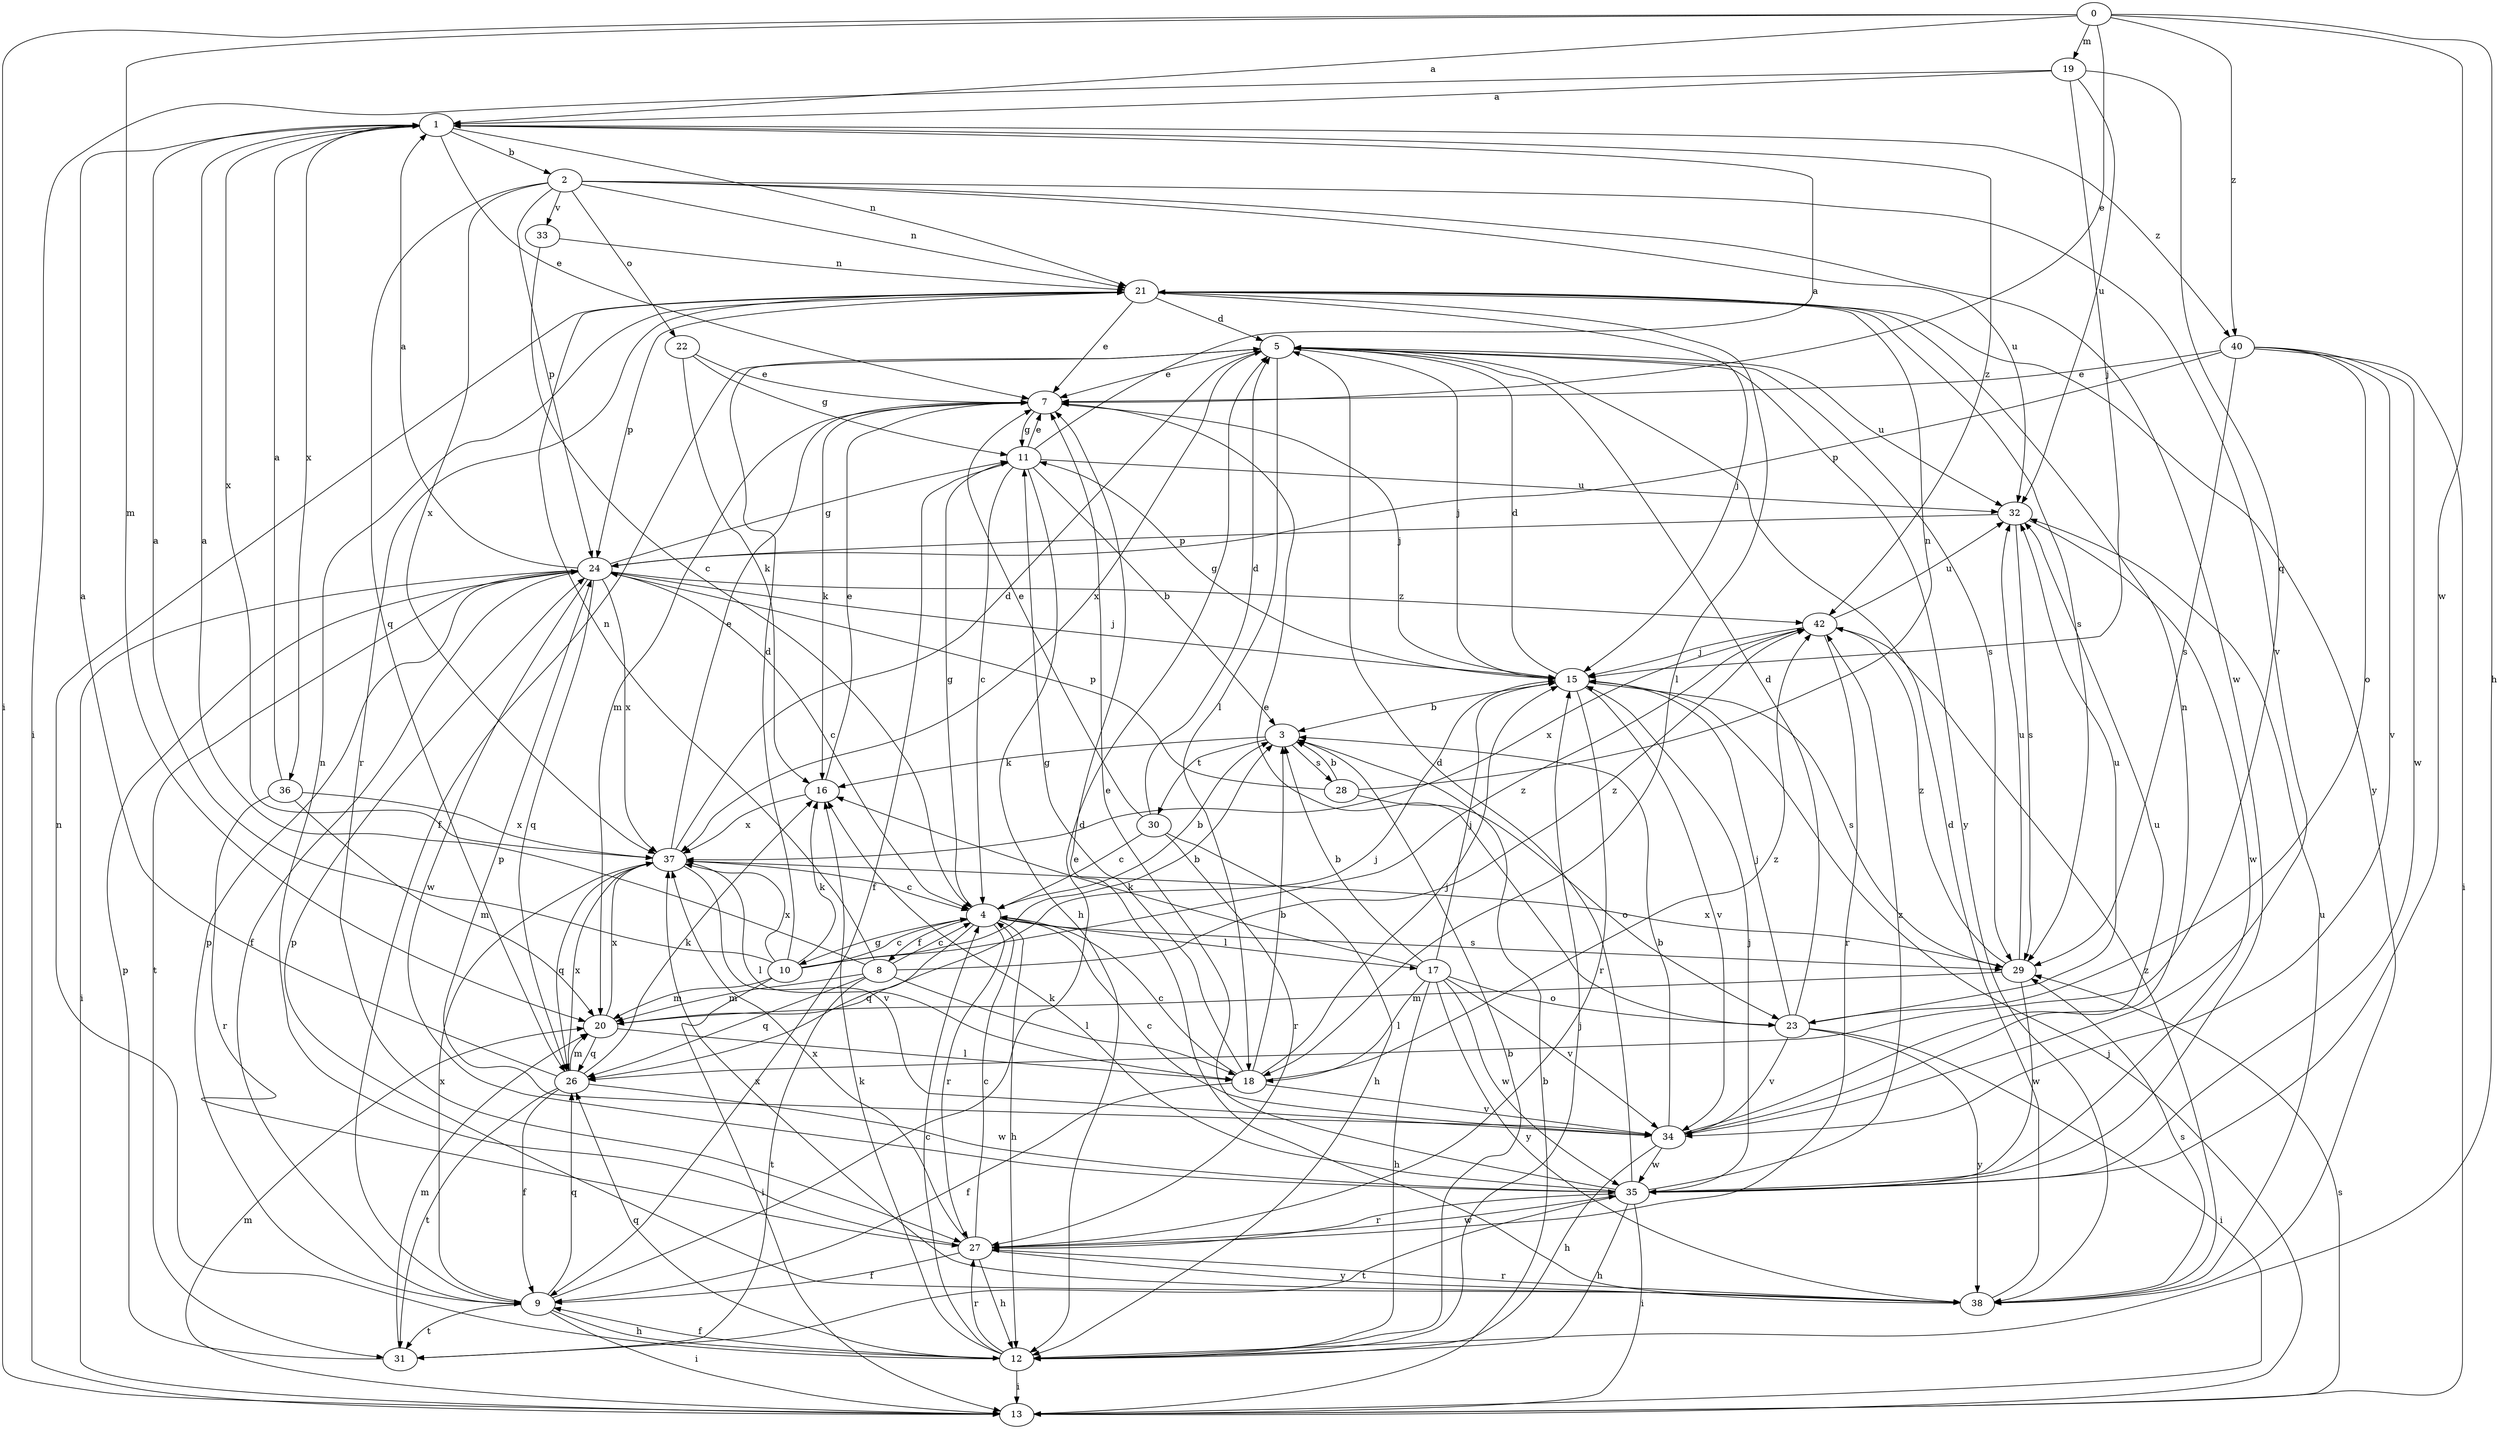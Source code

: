 strict digraph  {
0;
1;
2;
3;
4;
5;
7;
8;
9;
10;
11;
12;
13;
15;
16;
17;
18;
19;
20;
21;
22;
23;
24;
26;
27;
28;
29;
30;
31;
32;
33;
34;
35;
36;
37;
38;
40;
42;
0 -> 1  [label=a];
0 -> 7  [label=e];
0 -> 12  [label=h];
0 -> 13  [label=i];
0 -> 19  [label=m];
0 -> 20  [label=m];
0 -> 35  [label=w];
0 -> 40  [label=z];
1 -> 2  [label=b];
1 -> 7  [label=e];
1 -> 21  [label=n];
1 -> 36  [label=x];
1 -> 37  [label=x];
1 -> 40  [label=z];
1 -> 42  [label=z];
2 -> 21  [label=n];
2 -> 22  [label=o];
2 -> 24  [label=p];
2 -> 26  [label=q];
2 -> 32  [label=u];
2 -> 33  [label=v];
2 -> 34  [label=v];
2 -> 35  [label=w];
2 -> 37  [label=x];
3 -> 16  [label=k];
3 -> 28  [label=s];
3 -> 30  [label=t];
4 -> 3  [label=b];
4 -> 8  [label=f];
4 -> 10  [label=g];
4 -> 11  [label=g];
4 -> 12  [label=h];
4 -> 17  [label=l];
4 -> 26  [label=q];
4 -> 27  [label=r];
4 -> 29  [label=s];
5 -> 7  [label=e];
5 -> 9  [label=f];
5 -> 15  [label=j];
5 -> 18  [label=l];
5 -> 29  [label=s];
5 -> 32  [label=u];
5 -> 37  [label=x];
5 -> 38  [label=y];
7 -> 11  [label=g];
7 -> 15  [label=j];
7 -> 16  [label=k];
7 -> 20  [label=m];
8 -> 1  [label=a];
8 -> 4  [label=c];
8 -> 18  [label=l];
8 -> 20  [label=m];
8 -> 21  [label=n];
8 -> 26  [label=q];
8 -> 31  [label=t];
8 -> 42  [label=z];
9 -> 5  [label=d];
9 -> 12  [label=h];
9 -> 13  [label=i];
9 -> 24  [label=p];
9 -> 26  [label=q];
9 -> 31  [label=t];
9 -> 37  [label=x];
10 -> 1  [label=a];
10 -> 3  [label=b];
10 -> 4  [label=c];
10 -> 5  [label=d];
10 -> 13  [label=i];
10 -> 16  [label=k];
10 -> 20  [label=m];
10 -> 37  [label=x];
10 -> 42  [label=z];
11 -> 1  [label=a];
11 -> 3  [label=b];
11 -> 4  [label=c];
11 -> 7  [label=e];
11 -> 9  [label=f];
11 -> 12  [label=h];
11 -> 32  [label=u];
12 -> 3  [label=b];
12 -> 4  [label=c];
12 -> 9  [label=f];
12 -> 13  [label=i];
12 -> 15  [label=j];
12 -> 16  [label=k];
12 -> 21  [label=n];
12 -> 26  [label=q];
12 -> 27  [label=r];
13 -> 3  [label=b];
13 -> 15  [label=j];
13 -> 20  [label=m];
13 -> 29  [label=s];
15 -> 3  [label=b];
15 -> 5  [label=d];
15 -> 11  [label=g];
15 -> 27  [label=r];
15 -> 29  [label=s];
15 -> 34  [label=v];
16 -> 7  [label=e];
16 -> 37  [label=x];
17 -> 3  [label=b];
17 -> 12  [label=h];
17 -> 15  [label=j];
17 -> 16  [label=k];
17 -> 18  [label=l];
17 -> 23  [label=o];
17 -> 34  [label=v];
17 -> 35  [label=w];
17 -> 38  [label=y];
18 -> 3  [label=b];
18 -> 4  [label=c];
18 -> 9  [label=f];
18 -> 11  [label=g];
18 -> 15  [label=j];
18 -> 34  [label=v];
18 -> 42  [label=z];
19 -> 1  [label=a];
19 -> 13  [label=i];
19 -> 15  [label=j];
19 -> 26  [label=q];
19 -> 32  [label=u];
20 -> 15  [label=j];
20 -> 18  [label=l];
20 -> 26  [label=q];
20 -> 37  [label=x];
21 -> 5  [label=d];
21 -> 7  [label=e];
21 -> 15  [label=j];
21 -> 18  [label=l];
21 -> 24  [label=p];
21 -> 27  [label=r];
21 -> 29  [label=s];
21 -> 38  [label=y];
22 -> 7  [label=e];
22 -> 11  [label=g];
22 -> 16  [label=k];
23 -> 5  [label=d];
23 -> 7  [label=e];
23 -> 13  [label=i];
23 -> 15  [label=j];
23 -> 32  [label=u];
23 -> 34  [label=v];
23 -> 38  [label=y];
24 -> 1  [label=a];
24 -> 4  [label=c];
24 -> 9  [label=f];
24 -> 11  [label=g];
24 -> 13  [label=i];
24 -> 15  [label=j];
24 -> 26  [label=q];
24 -> 31  [label=t];
24 -> 35  [label=w];
24 -> 37  [label=x];
24 -> 42  [label=z];
26 -> 1  [label=a];
26 -> 9  [label=f];
26 -> 16  [label=k];
26 -> 20  [label=m];
26 -> 31  [label=t];
26 -> 35  [label=w];
26 -> 37  [label=x];
27 -> 4  [label=c];
27 -> 9  [label=f];
27 -> 12  [label=h];
27 -> 21  [label=n];
27 -> 35  [label=w];
27 -> 37  [label=x];
27 -> 38  [label=y];
28 -> 3  [label=b];
28 -> 21  [label=n];
28 -> 23  [label=o];
28 -> 24  [label=p];
29 -> 20  [label=m];
29 -> 32  [label=u];
29 -> 35  [label=w];
29 -> 37  [label=x];
29 -> 42  [label=z];
30 -> 4  [label=c];
30 -> 5  [label=d];
30 -> 7  [label=e];
30 -> 12  [label=h];
30 -> 27  [label=r];
31 -> 20  [label=m];
31 -> 24  [label=p];
32 -> 24  [label=p];
32 -> 29  [label=s];
32 -> 35  [label=w];
33 -> 4  [label=c];
33 -> 21  [label=n];
34 -> 3  [label=b];
34 -> 4  [label=c];
34 -> 12  [label=h];
34 -> 21  [label=n];
34 -> 24  [label=p];
34 -> 32  [label=u];
34 -> 35  [label=w];
35 -> 5  [label=d];
35 -> 7  [label=e];
35 -> 12  [label=h];
35 -> 13  [label=i];
35 -> 15  [label=j];
35 -> 16  [label=k];
35 -> 27  [label=r];
35 -> 31  [label=t];
35 -> 42  [label=z];
36 -> 1  [label=a];
36 -> 20  [label=m];
36 -> 27  [label=r];
36 -> 37  [label=x];
37 -> 4  [label=c];
37 -> 5  [label=d];
37 -> 7  [label=e];
37 -> 18  [label=l];
37 -> 26  [label=q];
37 -> 34  [label=v];
38 -> 5  [label=d];
38 -> 7  [label=e];
38 -> 24  [label=p];
38 -> 27  [label=r];
38 -> 29  [label=s];
38 -> 32  [label=u];
38 -> 37  [label=x];
38 -> 42  [label=z];
40 -> 7  [label=e];
40 -> 13  [label=i];
40 -> 23  [label=o];
40 -> 24  [label=p];
40 -> 29  [label=s];
40 -> 34  [label=v];
40 -> 35  [label=w];
42 -> 15  [label=j];
42 -> 27  [label=r];
42 -> 32  [label=u];
42 -> 37  [label=x];
}
